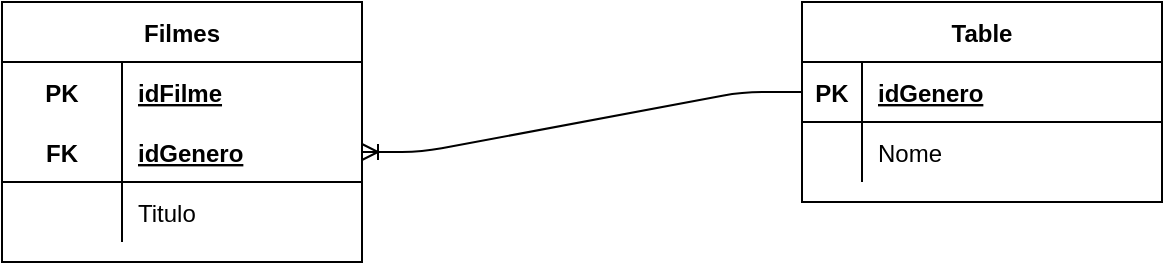 <mxfile version="14.4.2" type="device"><diagram id="i7l08WkvCDZ6yokdWrjy" name="Page-1"><mxGraphModel dx="868" dy="482" grid="1" gridSize="10" guides="1" tooltips="1" connect="1" arrows="1" fold="1" page="1" pageScale="1" pageWidth="827" pageHeight="1169" math="0" shadow="0"><root><mxCell id="0"/><mxCell id="1" parent="0"/><mxCell id="3DJajwXvCszfTzhGOCVW-14" value="Filmes" style="shape=table;startSize=30;container=1;collapsible=1;childLayout=tableLayout;fixedRows=1;rowLines=0;fontStyle=1;align=center;resizeLast=1;" vertex="1" parent="1"><mxGeometry x="40" y="240" width="180" height="130" as="geometry"/></mxCell><mxCell id="3DJajwXvCszfTzhGOCVW-15" value="" style="shape=partialRectangle;collapsible=0;dropTarget=0;pointerEvents=0;fillColor=none;top=0;left=0;bottom=0;right=0;points=[[0,0.5],[1,0.5]];portConstraint=eastwest;" vertex="1" parent="3DJajwXvCszfTzhGOCVW-14"><mxGeometry y="30" width="180" height="30" as="geometry"/></mxCell><mxCell id="3DJajwXvCszfTzhGOCVW-16" value="PK" style="shape=partialRectangle;connectable=0;fillColor=none;top=0;left=0;bottom=0;right=0;fontStyle=1;overflow=hidden;" vertex="1" parent="3DJajwXvCszfTzhGOCVW-15"><mxGeometry width="60" height="30" as="geometry"/></mxCell><mxCell id="3DJajwXvCszfTzhGOCVW-17" value="idFilme" style="shape=partialRectangle;connectable=0;fillColor=none;top=0;left=0;bottom=0;right=0;align=left;spacingLeft=6;fontStyle=5;overflow=hidden;" vertex="1" parent="3DJajwXvCszfTzhGOCVW-15"><mxGeometry x="60" width="120" height="30" as="geometry"/></mxCell><mxCell id="3DJajwXvCszfTzhGOCVW-18" value="" style="shape=partialRectangle;collapsible=0;dropTarget=0;pointerEvents=0;fillColor=none;top=0;left=0;bottom=1;right=0;points=[[0,0.5],[1,0.5]];portConstraint=eastwest;" vertex="1" parent="3DJajwXvCszfTzhGOCVW-14"><mxGeometry y="60" width="180" height="30" as="geometry"/></mxCell><mxCell id="3DJajwXvCszfTzhGOCVW-19" value="FK" style="shape=partialRectangle;connectable=0;fillColor=none;top=0;left=0;bottom=0;right=0;fontStyle=1;overflow=hidden;" vertex="1" parent="3DJajwXvCszfTzhGOCVW-18"><mxGeometry width="60" height="30" as="geometry"/></mxCell><mxCell id="3DJajwXvCszfTzhGOCVW-20" value="idGenero" style="shape=partialRectangle;connectable=0;fillColor=none;top=0;left=0;bottom=0;right=0;align=left;spacingLeft=6;fontStyle=5;overflow=hidden;" vertex="1" parent="3DJajwXvCszfTzhGOCVW-18"><mxGeometry x="60" width="120" height="30" as="geometry"/></mxCell><mxCell id="3DJajwXvCszfTzhGOCVW-21" value="" style="shape=partialRectangle;collapsible=0;dropTarget=0;pointerEvents=0;fillColor=none;top=0;left=0;bottom=0;right=0;points=[[0,0.5],[1,0.5]];portConstraint=eastwest;" vertex="1" parent="3DJajwXvCszfTzhGOCVW-14"><mxGeometry y="90" width="180" height="30" as="geometry"/></mxCell><mxCell id="3DJajwXvCszfTzhGOCVW-22" value="" style="shape=partialRectangle;connectable=0;fillColor=none;top=0;left=0;bottom=0;right=0;editable=1;overflow=hidden;" vertex="1" parent="3DJajwXvCszfTzhGOCVW-21"><mxGeometry width="60" height="30" as="geometry"/></mxCell><mxCell id="3DJajwXvCszfTzhGOCVW-23" value="Titulo" style="shape=partialRectangle;connectable=0;fillColor=none;top=0;left=0;bottom=0;right=0;align=left;spacingLeft=6;overflow=hidden;" vertex="1" parent="3DJajwXvCszfTzhGOCVW-21"><mxGeometry x="60" width="120" height="30" as="geometry"/></mxCell><mxCell id="3DJajwXvCszfTzhGOCVW-27" value="Table" style="shape=table;startSize=30;container=1;collapsible=1;childLayout=tableLayout;fixedRows=1;rowLines=0;fontStyle=1;align=center;resizeLast=1;" vertex="1" parent="1"><mxGeometry x="440" y="240" width="180" height="100" as="geometry"/></mxCell><mxCell id="3DJajwXvCszfTzhGOCVW-28" value="" style="shape=partialRectangle;collapsible=0;dropTarget=0;pointerEvents=0;fillColor=none;top=0;left=0;bottom=1;right=0;points=[[0,0.5],[1,0.5]];portConstraint=eastwest;" vertex="1" parent="3DJajwXvCszfTzhGOCVW-27"><mxGeometry y="30" width="180" height="30" as="geometry"/></mxCell><mxCell id="3DJajwXvCszfTzhGOCVW-29" value="PK" style="shape=partialRectangle;connectable=0;fillColor=none;top=0;left=0;bottom=0;right=0;fontStyle=1;overflow=hidden;" vertex="1" parent="3DJajwXvCszfTzhGOCVW-28"><mxGeometry width="30" height="30" as="geometry"/></mxCell><mxCell id="3DJajwXvCszfTzhGOCVW-30" value="idGenero" style="shape=partialRectangle;connectable=0;fillColor=none;top=0;left=0;bottom=0;right=0;align=left;spacingLeft=6;fontStyle=5;overflow=hidden;" vertex="1" parent="3DJajwXvCszfTzhGOCVW-28"><mxGeometry x="30" width="150" height="30" as="geometry"/></mxCell><mxCell id="3DJajwXvCszfTzhGOCVW-31" value="" style="shape=partialRectangle;collapsible=0;dropTarget=0;pointerEvents=0;fillColor=none;top=0;left=0;bottom=0;right=0;points=[[0,0.5],[1,0.5]];portConstraint=eastwest;" vertex="1" parent="3DJajwXvCszfTzhGOCVW-27"><mxGeometry y="60" width="180" height="30" as="geometry"/></mxCell><mxCell id="3DJajwXvCszfTzhGOCVW-32" value="" style="shape=partialRectangle;connectable=0;fillColor=none;top=0;left=0;bottom=0;right=0;editable=1;overflow=hidden;" vertex="1" parent="3DJajwXvCszfTzhGOCVW-31"><mxGeometry width="30" height="30" as="geometry"/></mxCell><mxCell id="3DJajwXvCszfTzhGOCVW-33" value="Nome" style="shape=partialRectangle;connectable=0;fillColor=none;top=0;left=0;bottom=0;right=0;align=left;spacingLeft=6;overflow=hidden;" vertex="1" parent="3DJajwXvCszfTzhGOCVW-31"><mxGeometry x="30" width="150" height="30" as="geometry"/></mxCell><mxCell id="3DJajwXvCszfTzhGOCVW-40" value="" style="edgeStyle=entityRelationEdgeStyle;fontSize=12;html=1;endArrow=ERoneToMany;exitX=0;exitY=0.5;exitDx=0;exitDy=0;" edge="1" parent="1" source="3DJajwXvCszfTzhGOCVW-28" target="3DJajwXvCszfTzhGOCVW-18"><mxGeometry width="100" height="100" relative="1" as="geometry"><mxPoint x="290" y="380" as="sourcePoint"/><mxPoint x="390" y="280" as="targetPoint"/></mxGeometry></mxCell></root></mxGraphModel></diagram></mxfile>